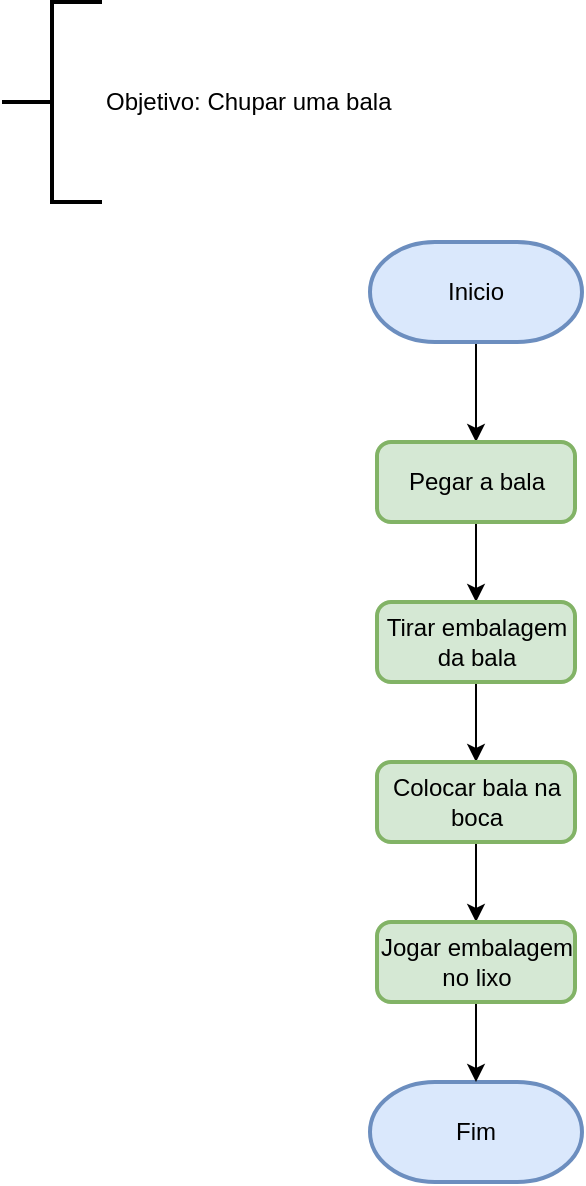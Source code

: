 <mxfile version="16.5.3" type="github">
  <diagram id="8P86ZHIE9fSIN8G4dGRp" name="Page-1">
    <mxGraphModel dx="868" dy="1661" grid="1" gridSize="10" guides="1" tooltips="1" connect="1" arrows="1" fold="1" page="1" pageScale="1" pageWidth="827" pageHeight="1169" math="0" shadow="0">
      <root>
        <mxCell id="0" />
        <mxCell id="1" parent="0" />
        <mxCell id="qAD-AvLx9G8YYAJ1NmIg-1" value="Objetivo: Chupar uma bala" style="strokeWidth=2;html=1;shape=mxgraph.flowchart.annotation_2;align=left;labelPosition=right;pointerEvents=1;" vertex="1" parent="1">
          <mxGeometry x="130" width="50" height="100" as="geometry" />
        </mxCell>
        <mxCell id="qAD-AvLx9G8YYAJ1NmIg-8" value="" style="edgeStyle=orthogonalEdgeStyle;rounded=0;orthogonalLoop=1;jettySize=auto;html=1;" edge="1" parent="1" source="qAD-AvLx9G8YYAJ1NmIg-2" target="qAD-AvLx9G8YYAJ1NmIg-4">
          <mxGeometry relative="1" as="geometry" />
        </mxCell>
        <mxCell id="qAD-AvLx9G8YYAJ1NmIg-2" value="Inicio" style="strokeWidth=2;html=1;shape=mxgraph.flowchart.terminator;whiteSpace=wrap;fillColor=#dae8fc;strokeColor=#6c8ebf;" vertex="1" parent="1">
          <mxGeometry x="314" y="120" width="106" height="50" as="geometry" />
        </mxCell>
        <mxCell id="qAD-AvLx9G8YYAJ1NmIg-3" value="Fim" style="strokeWidth=2;html=1;shape=mxgraph.flowchart.terminator;whiteSpace=wrap;fillColor=#dae8fc;strokeColor=#6c8ebf;" vertex="1" parent="1">
          <mxGeometry x="314" y="540" width="106" height="50" as="geometry" />
        </mxCell>
        <mxCell id="qAD-AvLx9G8YYAJ1NmIg-9" value="" style="edgeStyle=orthogonalEdgeStyle;rounded=0;orthogonalLoop=1;jettySize=auto;html=1;" edge="1" parent="1" source="qAD-AvLx9G8YYAJ1NmIg-4" target="qAD-AvLx9G8YYAJ1NmIg-5">
          <mxGeometry relative="1" as="geometry" />
        </mxCell>
        <mxCell id="qAD-AvLx9G8YYAJ1NmIg-4" value="Pegar a bala" style="rounded=1;whiteSpace=wrap;html=1;absoluteArcSize=1;arcSize=14;strokeWidth=2;fillColor=#d5e8d4;strokeColor=#82b366;" vertex="1" parent="1">
          <mxGeometry x="317.5" y="220" width="99" height="40" as="geometry" />
        </mxCell>
        <mxCell id="qAD-AvLx9G8YYAJ1NmIg-10" value="" style="edgeStyle=orthogonalEdgeStyle;rounded=0;orthogonalLoop=1;jettySize=auto;html=1;" edge="1" parent="1" source="qAD-AvLx9G8YYAJ1NmIg-5" target="qAD-AvLx9G8YYAJ1NmIg-6">
          <mxGeometry relative="1" as="geometry" />
        </mxCell>
        <mxCell id="qAD-AvLx9G8YYAJ1NmIg-5" value="Tirar embalagem da bala" style="rounded=1;whiteSpace=wrap;html=1;absoluteArcSize=1;arcSize=14;strokeWidth=2;fillColor=#d5e8d4;strokeColor=#82b366;" vertex="1" parent="1">
          <mxGeometry x="317.5" y="300" width="99" height="40" as="geometry" />
        </mxCell>
        <mxCell id="qAD-AvLx9G8YYAJ1NmIg-11" value="" style="edgeStyle=orthogonalEdgeStyle;rounded=0;orthogonalLoop=1;jettySize=auto;html=1;" edge="1" parent="1" source="qAD-AvLx9G8YYAJ1NmIg-6" target="qAD-AvLx9G8YYAJ1NmIg-7">
          <mxGeometry relative="1" as="geometry" />
        </mxCell>
        <mxCell id="qAD-AvLx9G8YYAJ1NmIg-6" value="Colocar bala na boca" style="rounded=1;whiteSpace=wrap;html=1;absoluteArcSize=1;arcSize=14;strokeWidth=2;fillColor=#d5e8d4;strokeColor=#82b366;" vertex="1" parent="1">
          <mxGeometry x="317.5" y="380" width="99" height="40" as="geometry" />
        </mxCell>
        <mxCell id="qAD-AvLx9G8YYAJ1NmIg-12" value="" style="edgeStyle=orthogonalEdgeStyle;rounded=0;orthogonalLoop=1;jettySize=auto;html=1;" edge="1" parent="1" source="qAD-AvLx9G8YYAJ1NmIg-7" target="qAD-AvLx9G8YYAJ1NmIg-3">
          <mxGeometry relative="1" as="geometry" />
        </mxCell>
        <mxCell id="qAD-AvLx9G8YYAJ1NmIg-7" value="Jogar embalagem no lixo" style="rounded=1;whiteSpace=wrap;html=1;absoluteArcSize=1;arcSize=14;strokeWidth=2;fillColor=#d5e8d4;strokeColor=#82b366;" vertex="1" parent="1">
          <mxGeometry x="317.5" y="460" width="99" height="40" as="geometry" />
        </mxCell>
      </root>
    </mxGraphModel>
  </diagram>
</mxfile>
